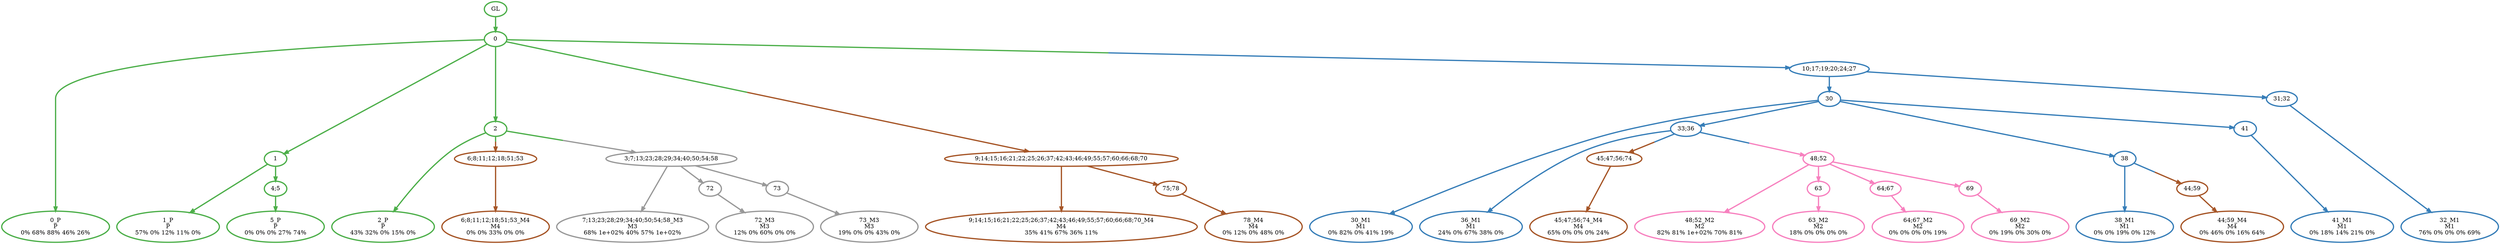 digraph T {
	{
		rank=same
		41 [penwidth=3,colorscheme=set19,color=3,label="0_P\nP\n0% 68% 88% 46% 26%"]
		39 [penwidth=3,colorscheme=set19,color=3,label="1_P\nP\n57% 0% 12% 11% 0%"]
		37 [penwidth=3,colorscheme=set19,color=3,label="5_P\nP\n0% 0% 0% 27% 74%"]
		35 [penwidth=3,colorscheme=set19,color=3,label="2_P\nP\n43% 32% 0% 15% 0%"]
		33 [penwidth=3,colorscheme=set19,color=2,label="30_M1\nM1\n0% 82% 0% 41% 19%"]
		31 [penwidth=3,colorscheme=set19,color=2,label="36_M1\nM1\n24% 0% 67% 38% 0%"]
		29 [penwidth=3,colorscheme=set19,color=2,label="38_M1\nM1\n0% 0% 19% 0% 12%"]
		27 [penwidth=3,colorscheme=set19,color=2,label="41_M1\nM1\n0% 18% 14% 21% 0%"]
		25 [penwidth=3,colorscheme=set19,color=2,label="32_M1\nM1\n76% 0% 0% 0% 69%"]
		24 [penwidth=3,colorscheme=set19,color=8,label="48;52_M2\nM2\n82% 81% 1e+02% 70% 81%"]
		22 [penwidth=3,colorscheme=set19,color=8,label="63_M2\nM2\n18% 0% 0% 0% 0%"]
		20 [penwidth=3,colorscheme=set19,color=8,label="64;67_M2\nM2\n0% 0% 0% 0% 19%"]
		18 [penwidth=3,colorscheme=set19,color=8,label="69_M2\nM2\n0% 19% 0% 30% 0%"]
		17 [penwidth=3,colorscheme=set19,color=9,label="7;13;23;28;29;34;40;50;54;58_M3\nM3\n68% 1e+02% 40% 57% 1e+02%"]
		15 [penwidth=3,colorscheme=set19,color=9,label="72_M3\nM3\n12% 0% 60% 0% 0%"]
		13 [penwidth=3,colorscheme=set19,color=9,label="73_M3\nM3\n19% 0% 0% 43% 0%"]
		12 [penwidth=3,colorscheme=set19,color=7,label="6;8;11;12;18;51;53_M4\nM4\n0% 0% 33% 0% 0%"]
		11 [penwidth=3,colorscheme=set19,color=7,label="9;14;15;16;21;22;25;26;37;42;43;46;49;55;57;60;66;68;70_M4\nM4\n35% 41% 67% 36% 11%"]
		9 [penwidth=3,colorscheme=set19,color=7,label="78_M4\nM4\n0% 12% 0% 48% 0%"]
		8 [penwidth=3,colorscheme=set19,color=7,label="45;47;56;74_M4\nM4\n65% 0% 0% 0% 24%"]
		7 [penwidth=3,colorscheme=set19,color=7,label="44;59_M4\nM4\n0% 46% 0% 16% 64%"]
	}
	43 [penwidth=3,colorscheme=set19,color=3,label="GL"]
	42 [penwidth=3,colorscheme=set19,color=3,label="0"]
	40 [penwidth=3,colorscheme=set19,color=3,label="1"]
	38 [penwidth=3,colorscheme=set19,color=3,label="4;5"]
	36 [penwidth=3,colorscheme=set19,color=3,label="2"]
	34 [penwidth=3,colorscheme=set19,color=2,label="30"]
	32 [penwidth=3,colorscheme=set19,color=2,label="33;36"]
	30 [penwidth=3,colorscheme=set19,color=2,label="38"]
	28 [penwidth=3,colorscheme=set19,color=2,label="41"]
	26 [penwidth=3,colorscheme=set19,color=2,label="31;32"]
	23 [penwidth=3,colorscheme=set19,color=8,label="63"]
	21 [penwidth=3,colorscheme=set19,color=8,label="64;67"]
	19 [penwidth=3,colorscheme=set19,color=8,label="69"]
	16 [penwidth=3,colorscheme=set19,color=9,label="72"]
	14 [penwidth=3,colorscheme=set19,color=9,label="73"]
	10 [penwidth=3,colorscheme=set19,color=7,label="75;78"]
	6 [penwidth=3,colorscheme=set19,color=7,label="45;47;56;74"]
	5 [penwidth=3,colorscheme=set19,color=7,label="44;59"]
	4 [penwidth=3,colorscheme=set19,color=8,label="48;52"]
	3 [penwidth=3,colorscheme=set19,color=7,label="6;8;11;12;18;51;53"]
	2 [penwidth=3,colorscheme=set19,color=7,label="9;14;15;16;21;22;25;26;37;42;43;46;49;55;57;60;66;68;70"]
	1 [penwidth=3,colorscheme=set19,color=9,label="3;7;13;23;28;29;34;40;50;54;58"]
	0 [penwidth=3,colorscheme=set19,color=2,label="10;17;19;20;24;27"]
	43 -> 42 [penwidth=3,colorscheme=set19,color=3]
	42 -> 41 [penwidth=3,colorscheme=set19,color=3]
	42 -> 40 [penwidth=3,colorscheme=set19,color=3]
	42 -> 36 [penwidth=3,colorscheme=set19,color=3]
	42 -> 2 [penwidth=3,colorscheme=set19,color="3;0.5:7"]
	42 -> 0 [penwidth=3,colorscheme=set19,color="3;0.5:2"]
	40 -> 39 [penwidth=3,colorscheme=set19,color=3]
	40 -> 38 [penwidth=3,colorscheme=set19,color=3]
	38 -> 37 [penwidth=3,colorscheme=set19,color=3]
	36 -> 35 [penwidth=3,colorscheme=set19,color=3]
	36 -> 3 [penwidth=3,colorscheme=set19,color="3;0.5:7"]
	36 -> 1 [penwidth=3,colorscheme=set19,color="3;0.5:9"]
	34 -> 33 [penwidth=3,colorscheme=set19,color=2]
	34 -> 30 [penwidth=3,colorscheme=set19,color=2]
	34 -> 28 [penwidth=3,colorscheme=set19,color=2]
	34 -> 32 [penwidth=3,colorscheme=set19,color=2]
	32 -> 31 [penwidth=3,colorscheme=set19,color=2]
	32 -> 6 [penwidth=3,colorscheme=set19,color="2;0.5:7"]
	32 -> 4 [penwidth=3,colorscheme=set19,color="2;0.5:8"]
	30 -> 29 [penwidth=3,colorscheme=set19,color=2]
	30 -> 5 [penwidth=3,colorscheme=set19,color="2;0.5:7"]
	28 -> 27 [penwidth=3,colorscheme=set19,color=2]
	26 -> 25 [penwidth=3,colorscheme=set19,color=2]
	23 -> 22 [penwidth=3,colorscheme=set19,color=8]
	21 -> 20 [penwidth=3,colorscheme=set19,color=8]
	19 -> 18 [penwidth=3,colorscheme=set19,color=8]
	16 -> 15 [penwidth=3,colorscheme=set19,color=9]
	14 -> 13 [penwidth=3,colorscheme=set19,color=9]
	10 -> 9 [penwidth=3,colorscheme=set19,color=7]
	6 -> 8 [penwidth=3,colorscheme=set19,color=7]
	5 -> 7 [penwidth=3,colorscheme=set19,color=7]
	4 -> 24 [penwidth=3,colorscheme=set19,color=8]
	4 -> 23 [penwidth=3,colorscheme=set19,color=8]
	4 -> 21 [penwidth=3,colorscheme=set19,color=8]
	4 -> 19 [penwidth=3,colorscheme=set19,color=8]
	3 -> 12 [penwidth=3,colorscheme=set19,color=7]
	2 -> 11 [penwidth=3,colorscheme=set19,color=7]
	2 -> 10 [penwidth=3,colorscheme=set19,color=7]
	1 -> 17 [penwidth=3,colorscheme=set19,color=9]
	1 -> 16 [penwidth=3,colorscheme=set19,color=9]
	1 -> 14 [penwidth=3,colorscheme=set19,color=9]
	0 -> 34 [penwidth=3,colorscheme=set19,color=2]
	0 -> 26 [penwidth=3,colorscheme=set19,color=2]
}
